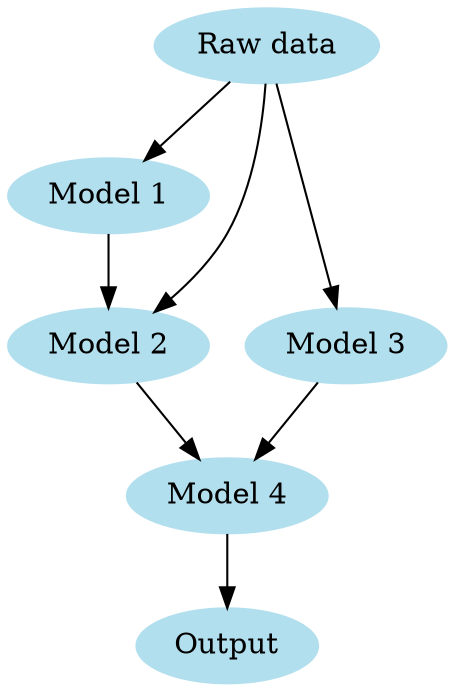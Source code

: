digraph "composed models" {
	node [color=lightblue2 style=filled]
	size="6,6"
	"Raw data" -> "Model 1"
	"Raw data" -> "Model 2"
	"Raw data" -> "Model 3"
	"Model 1" -> "Model 2"
	"Model 2" -> "Model 4"
	"Model 3" -> "Model 4"
	"Model 4" -> Output
}
